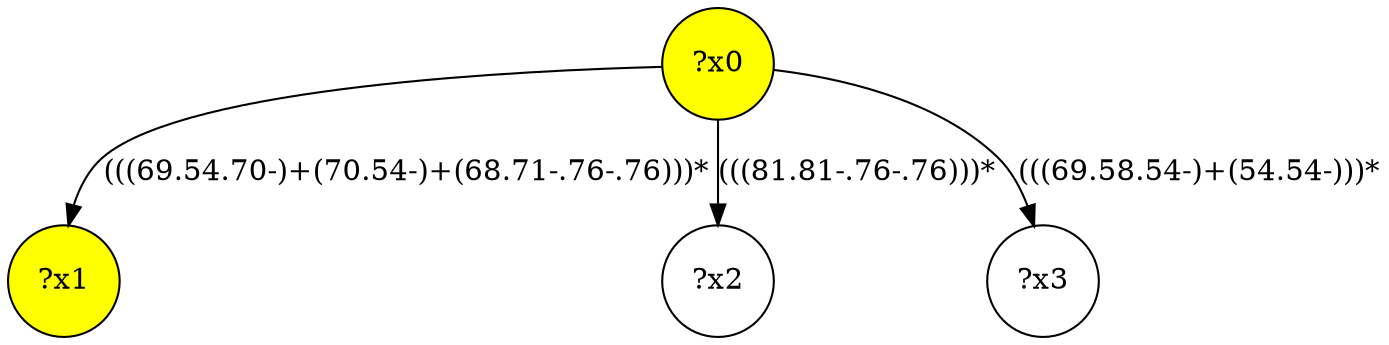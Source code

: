 digraph g {
	x0 [fillcolor="yellow", style="filled," shape=circle, label="?x0"];
	x1 [fillcolor="yellow", style="filled," shape=circle, label="?x1"];
	x0 -> x1 [label="(((69.54.70-)+(70.54-)+(68.71-.76-.76)))*"];
	x2 [shape=circle, label="?x2"];
	x0 -> x2 [label="(((81.81-.76-.76)))*"];
	x3 [shape=circle, label="?x3"];
	x0 -> x3 [label="(((69.58.54-)+(54.54-)))*"];
}
